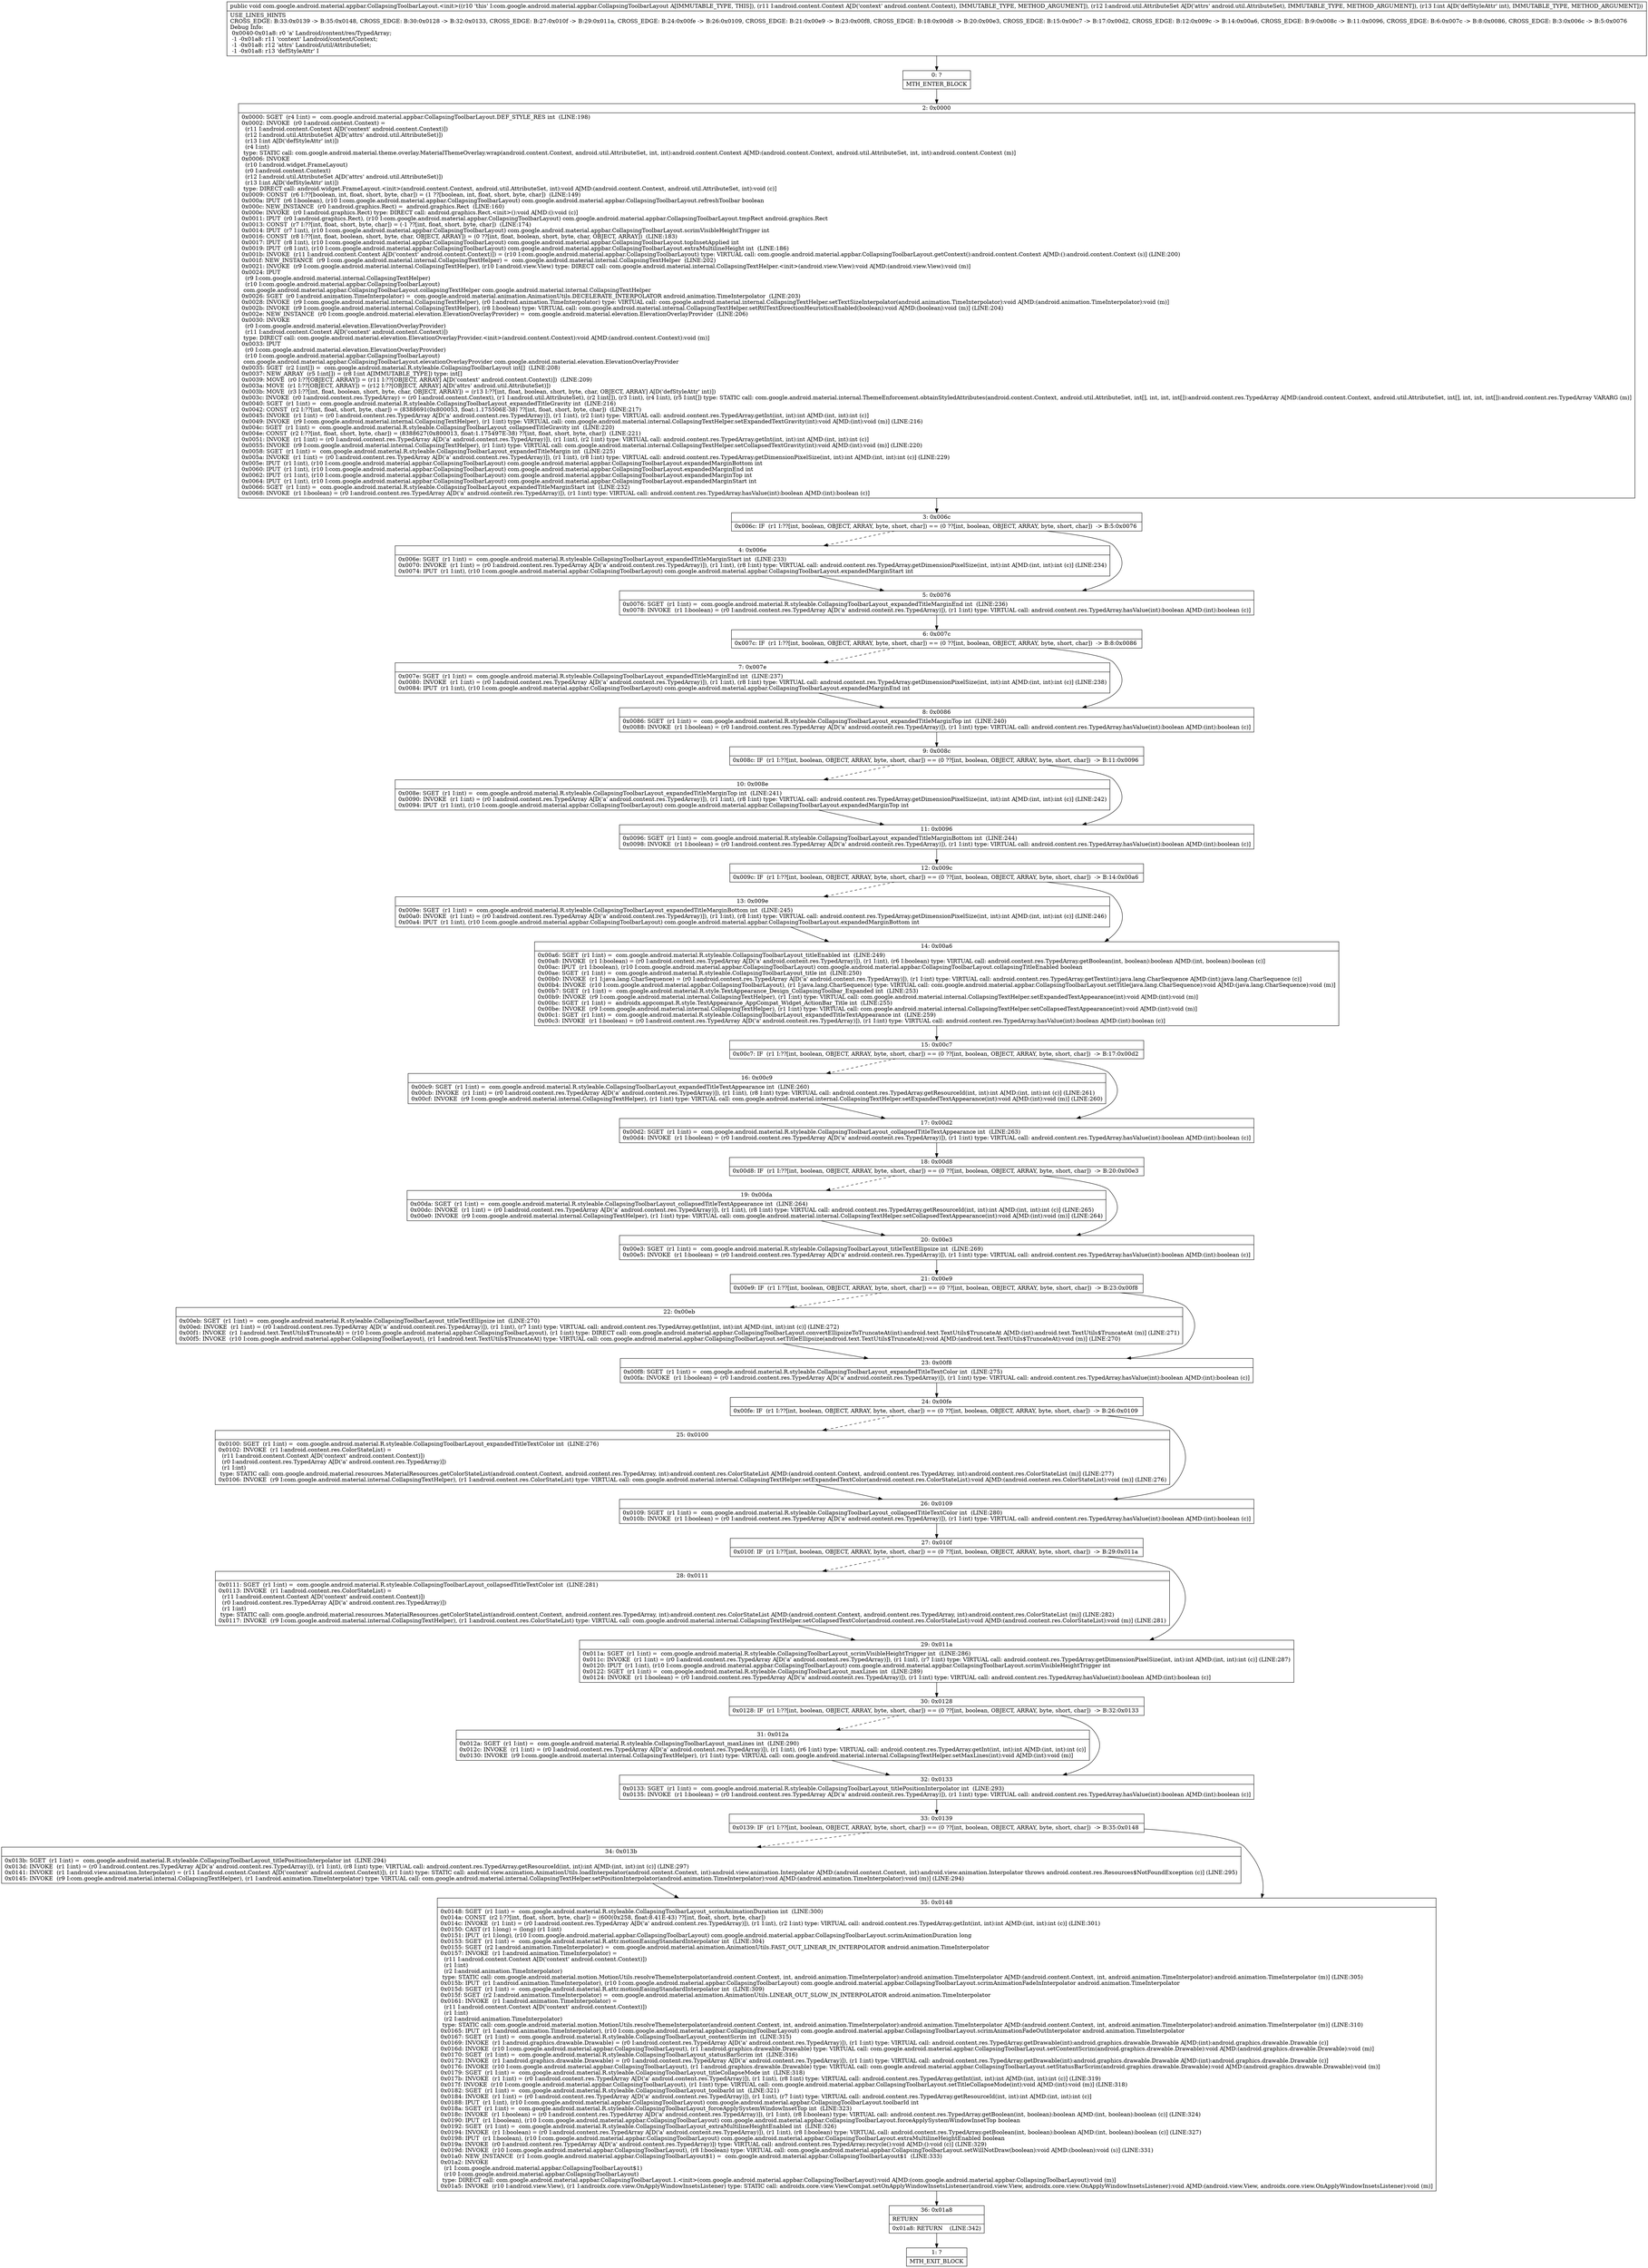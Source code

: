digraph "CFG forcom.google.android.material.appbar.CollapsingToolbarLayout.\<init\>(Landroid\/content\/Context;Landroid\/util\/AttributeSet;I)V" {
Node_0 [shape=record,label="{0\:\ ?|MTH_ENTER_BLOCK\l}"];
Node_2 [shape=record,label="{2\:\ 0x0000|0x0000: SGET  (r4 I:int) =  com.google.android.material.appbar.CollapsingToolbarLayout.DEF_STYLE_RES int  (LINE:198)\l0x0002: INVOKE  (r0 I:android.content.Context) = \l  (r11 I:android.content.Context A[D('context' android.content.Context)])\l  (r12 I:android.util.AttributeSet A[D('attrs' android.util.AttributeSet)])\l  (r13 I:int A[D('defStyleAttr' int)])\l  (r4 I:int)\l type: STATIC call: com.google.android.material.theme.overlay.MaterialThemeOverlay.wrap(android.content.Context, android.util.AttributeSet, int, int):android.content.Context A[MD:(android.content.Context, android.util.AttributeSet, int, int):android.content.Context (m)]\l0x0006: INVOKE  \l  (r10 I:android.widget.FrameLayout)\l  (r0 I:android.content.Context)\l  (r12 I:android.util.AttributeSet A[D('attrs' android.util.AttributeSet)])\l  (r13 I:int A[D('defStyleAttr' int)])\l type: DIRECT call: android.widget.FrameLayout.\<init\>(android.content.Context, android.util.AttributeSet, int):void A[MD:(android.content.Context, android.util.AttributeSet, int):void (c)]\l0x0009: CONST  (r6 I:??[boolean, int, float, short, byte, char]) = (1 ??[boolean, int, float, short, byte, char])  (LINE:149)\l0x000a: IPUT  (r6 I:boolean), (r10 I:com.google.android.material.appbar.CollapsingToolbarLayout) com.google.android.material.appbar.CollapsingToolbarLayout.refreshToolbar boolean \l0x000c: NEW_INSTANCE  (r0 I:android.graphics.Rect) =  android.graphics.Rect  (LINE:160)\l0x000e: INVOKE  (r0 I:android.graphics.Rect) type: DIRECT call: android.graphics.Rect.\<init\>():void A[MD:():void (c)]\l0x0011: IPUT  (r0 I:android.graphics.Rect), (r10 I:com.google.android.material.appbar.CollapsingToolbarLayout) com.google.android.material.appbar.CollapsingToolbarLayout.tmpRect android.graphics.Rect \l0x0013: CONST  (r7 I:??[int, float, short, byte, char]) = (\-1 ??[int, float, short, byte, char])  (LINE:174)\l0x0014: IPUT  (r7 I:int), (r10 I:com.google.android.material.appbar.CollapsingToolbarLayout) com.google.android.material.appbar.CollapsingToolbarLayout.scrimVisibleHeightTrigger int \l0x0016: CONST  (r8 I:??[int, float, boolean, short, byte, char, OBJECT, ARRAY]) = (0 ??[int, float, boolean, short, byte, char, OBJECT, ARRAY])  (LINE:183)\l0x0017: IPUT  (r8 I:int), (r10 I:com.google.android.material.appbar.CollapsingToolbarLayout) com.google.android.material.appbar.CollapsingToolbarLayout.topInsetApplied int \l0x0019: IPUT  (r8 I:int), (r10 I:com.google.android.material.appbar.CollapsingToolbarLayout) com.google.android.material.appbar.CollapsingToolbarLayout.extraMultilineHeight int  (LINE:186)\l0x001b: INVOKE  (r11 I:android.content.Context A[D('context' android.content.Context)]) = (r10 I:com.google.android.material.appbar.CollapsingToolbarLayout) type: VIRTUAL call: com.google.android.material.appbar.CollapsingToolbarLayout.getContext():android.content.Context A[MD:():android.content.Context (s)] (LINE:200)\l0x001f: NEW_INSTANCE  (r9 I:com.google.android.material.internal.CollapsingTextHelper) =  com.google.android.material.internal.CollapsingTextHelper  (LINE:202)\l0x0021: INVOKE  (r9 I:com.google.android.material.internal.CollapsingTextHelper), (r10 I:android.view.View) type: DIRECT call: com.google.android.material.internal.CollapsingTextHelper.\<init\>(android.view.View):void A[MD:(android.view.View):void (m)]\l0x0024: IPUT  \l  (r9 I:com.google.android.material.internal.CollapsingTextHelper)\l  (r10 I:com.google.android.material.appbar.CollapsingToolbarLayout)\l com.google.android.material.appbar.CollapsingToolbarLayout.collapsingTextHelper com.google.android.material.internal.CollapsingTextHelper \l0x0026: SGET  (r0 I:android.animation.TimeInterpolator) =  com.google.android.material.animation.AnimationUtils.DECELERATE_INTERPOLATOR android.animation.TimeInterpolator  (LINE:203)\l0x0028: INVOKE  (r9 I:com.google.android.material.internal.CollapsingTextHelper), (r0 I:android.animation.TimeInterpolator) type: VIRTUAL call: com.google.android.material.internal.CollapsingTextHelper.setTextSizeInterpolator(android.animation.TimeInterpolator):void A[MD:(android.animation.TimeInterpolator):void (m)]\l0x002b: INVOKE  (r9 I:com.google.android.material.internal.CollapsingTextHelper), (r8 I:boolean) type: VIRTUAL call: com.google.android.material.internal.CollapsingTextHelper.setRtlTextDirectionHeuristicsEnabled(boolean):void A[MD:(boolean):void (m)] (LINE:204)\l0x002e: NEW_INSTANCE  (r0 I:com.google.android.material.elevation.ElevationOverlayProvider) =  com.google.android.material.elevation.ElevationOverlayProvider  (LINE:206)\l0x0030: INVOKE  \l  (r0 I:com.google.android.material.elevation.ElevationOverlayProvider)\l  (r11 I:android.content.Context A[D('context' android.content.Context)])\l type: DIRECT call: com.google.android.material.elevation.ElevationOverlayProvider.\<init\>(android.content.Context):void A[MD:(android.content.Context):void (m)]\l0x0033: IPUT  \l  (r0 I:com.google.android.material.elevation.ElevationOverlayProvider)\l  (r10 I:com.google.android.material.appbar.CollapsingToolbarLayout)\l com.google.android.material.appbar.CollapsingToolbarLayout.elevationOverlayProvider com.google.android.material.elevation.ElevationOverlayProvider \l0x0035: SGET  (r2 I:int[]) =  com.google.android.material.R.styleable.CollapsingToolbarLayout int[]  (LINE:208)\l0x0037: NEW_ARRAY  (r5 I:int[]) = (r8 I:int A[IMMUTABLE_TYPE]) type: int[] \l0x0039: MOVE  (r0 I:??[OBJECT, ARRAY]) = (r11 I:??[OBJECT, ARRAY] A[D('context' android.content.Context)])  (LINE:209)\l0x003a: MOVE  (r1 I:??[OBJECT, ARRAY]) = (r12 I:??[OBJECT, ARRAY] A[D('attrs' android.util.AttributeSet)]) \l0x003b: MOVE  (r3 I:??[int, float, boolean, short, byte, char, OBJECT, ARRAY]) = (r13 I:??[int, float, boolean, short, byte, char, OBJECT, ARRAY] A[D('defStyleAttr' int)]) \l0x003c: INVOKE  (r0 I:android.content.res.TypedArray) = (r0 I:android.content.Context), (r1 I:android.util.AttributeSet), (r2 I:int[]), (r3 I:int), (r4 I:int), (r5 I:int[]) type: STATIC call: com.google.android.material.internal.ThemeEnforcement.obtainStyledAttributes(android.content.Context, android.util.AttributeSet, int[], int, int, int[]):android.content.res.TypedArray A[MD:(android.content.Context, android.util.AttributeSet, int[], int, int, int[]):android.content.res.TypedArray VARARG (m)]\l0x0040: SGET  (r1 I:int) =  com.google.android.material.R.styleable.CollapsingToolbarLayout_expandedTitleGravity int  (LINE:216)\l0x0042: CONST  (r2 I:??[int, float, short, byte, char]) = (8388691(0x800053, float:1.175506E\-38) ??[int, float, short, byte, char])  (LINE:217)\l0x0045: INVOKE  (r1 I:int) = (r0 I:android.content.res.TypedArray A[D('a' android.content.res.TypedArray)]), (r1 I:int), (r2 I:int) type: VIRTUAL call: android.content.res.TypedArray.getInt(int, int):int A[MD:(int, int):int (c)]\l0x0049: INVOKE  (r9 I:com.google.android.material.internal.CollapsingTextHelper), (r1 I:int) type: VIRTUAL call: com.google.android.material.internal.CollapsingTextHelper.setExpandedTextGravity(int):void A[MD:(int):void (m)] (LINE:216)\l0x004c: SGET  (r1 I:int) =  com.google.android.material.R.styleable.CollapsingToolbarLayout_collapsedTitleGravity int  (LINE:220)\l0x004e: CONST  (r2 I:??[int, float, short, byte, char]) = (8388627(0x800013, float:1.175497E\-38) ??[int, float, short, byte, char])  (LINE:221)\l0x0051: INVOKE  (r1 I:int) = (r0 I:android.content.res.TypedArray A[D('a' android.content.res.TypedArray)]), (r1 I:int), (r2 I:int) type: VIRTUAL call: android.content.res.TypedArray.getInt(int, int):int A[MD:(int, int):int (c)]\l0x0055: INVOKE  (r9 I:com.google.android.material.internal.CollapsingTextHelper), (r1 I:int) type: VIRTUAL call: com.google.android.material.internal.CollapsingTextHelper.setCollapsedTextGravity(int):void A[MD:(int):void (m)] (LINE:220)\l0x0058: SGET  (r1 I:int) =  com.google.android.material.R.styleable.CollapsingToolbarLayout_expandedTitleMargin int  (LINE:225)\l0x005a: INVOKE  (r1 I:int) = (r0 I:android.content.res.TypedArray A[D('a' android.content.res.TypedArray)]), (r1 I:int), (r8 I:int) type: VIRTUAL call: android.content.res.TypedArray.getDimensionPixelSize(int, int):int A[MD:(int, int):int (c)] (LINE:229)\l0x005e: IPUT  (r1 I:int), (r10 I:com.google.android.material.appbar.CollapsingToolbarLayout) com.google.android.material.appbar.CollapsingToolbarLayout.expandedMarginBottom int \l0x0060: IPUT  (r1 I:int), (r10 I:com.google.android.material.appbar.CollapsingToolbarLayout) com.google.android.material.appbar.CollapsingToolbarLayout.expandedMarginEnd int \l0x0062: IPUT  (r1 I:int), (r10 I:com.google.android.material.appbar.CollapsingToolbarLayout) com.google.android.material.appbar.CollapsingToolbarLayout.expandedMarginTop int \l0x0064: IPUT  (r1 I:int), (r10 I:com.google.android.material.appbar.CollapsingToolbarLayout) com.google.android.material.appbar.CollapsingToolbarLayout.expandedMarginStart int \l0x0066: SGET  (r1 I:int) =  com.google.android.material.R.styleable.CollapsingToolbarLayout_expandedTitleMarginStart int  (LINE:232)\l0x0068: INVOKE  (r1 I:boolean) = (r0 I:android.content.res.TypedArray A[D('a' android.content.res.TypedArray)]), (r1 I:int) type: VIRTUAL call: android.content.res.TypedArray.hasValue(int):boolean A[MD:(int):boolean (c)]\l}"];
Node_3 [shape=record,label="{3\:\ 0x006c|0x006c: IF  (r1 I:??[int, boolean, OBJECT, ARRAY, byte, short, char]) == (0 ??[int, boolean, OBJECT, ARRAY, byte, short, char])  \-\> B:5:0x0076 \l}"];
Node_4 [shape=record,label="{4\:\ 0x006e|0x006e: SGET  (r1 I:int) =  com.google.android.material.R.styleable.CollapsingToolbarLayout_expandedTitleMarginStart int  (LINE:233)\l0x0070: INVOKE  (r1 I:int) = (r0 I:android.content.res.TypedArray A[D('a' android.content.res.TypedArray)]), (r1 I:int), (r8 I:int) type: VIRTUAL call: android.content.res.TypedArray.getDimensionPixelSize(int, int):int A[MD:(int, int):int (c)] (LINE:234)\l0x0074: IPUT  (r1 I:int), (r10 I:com.google.android.material.appbar.CollapsingToolbarLayout) com.google.android.material.appbar.CollapsingToolbarLayout.expandedMarginStart int \l}"];
Node_5 [shape=record,label="{5\:\ 0x0076|0x0076: SGET  (r1 I:int) =  com.google.android.material.R.styleable.CollapsingToolbarLayout_expandedTitleMarginEnd int  (LINE:236)\l0x0078: INVOKE  (r1 I:boolean) = (r0 I:android.content.res.TypedArray A[D('a' android.content.res.TypedArray)]), (r1 I:int) type: VIRTUAL call: android.content.res.TypedArray.hasValue(int):boolean A[MD:(int):boolean (c)]\l}"];
Node_6 [shape=record,label="{6\:\ 0x007c|0x007c: IF  (r1 I:??[int, boolean, OBJECT, ARRAY, byte, short, char]) == (0 ??[int, boolean, OBJECT, ARRAY, byte, short, char])  \-\> B:8:0x0086 \l}"];
Node_7 [shape=record,label="{7\:\ 0x007e|0x007e: SGET  (r1 I:int) =  com.google.android.material.R.styleable.CollapsingToolbarLayout_expandedTitleMarginEnd int  (LINE:237)\l0x0080: INVOKE  (r1 I:int) = (r0 I:android.content.res.TypedArray A[D('a' android.content.res.TypedArray)]), (r1 I:int), (r8 I:int) type: VIRTUAL call: android.content.res.TypedArray.getDimensionPixelSize(int, int):int A[MD:(int, int):int (c)] (LINE:238)\l0x0084: IPUT  (r1 I:int), (r10 I:com.google.android.material.appbar.CollapsingToolbarLayout) com.google.android.material.appbar.CollapsingToolbarLayout.expandedMarginEnd int \l}"];
Node_8 [shape=record,label="{8\:\ 0x0086|0x0086: SGET  (r1 I:int) =  com.google.android.material.R.styleable.CollapsingToolbarLayout_expandedTitleMarginTop int  (LINE:240)\l0x0088: INVOKE  (r1 I:boolean) = (r0 I:android.content.res.TypedArray A[D('a' android.content.res.TypedArray)]), (r1 I:int) type: VIRTUAL call: android.content.res.TypedArray.hasValue(int):boolean A[MD:(int):boolean (c)]\l}"];
Node_9 [shape=record,label="{9\:\ 0x008c|0x008c: IF  (r1 I:??[int, boolean, OBJECT, ARRAY, byte, short, char]) == (0 ??[int, boolean, OBJECT, ARRAY, byte, short, char])  \-\> B:11:0x0096 \l}"];
Node_10 [shape=record,label="{10\:\ 0x008e|0x008e: SGET  (r1 I:int) =  com.google.android.material.R.styleable.CollapsingToolbarLayout_expandedTitleMarginTop int  (LINE:241)\l0x0090: INVOKE  (r1 I:int) = (r0 I:android.content.res.TypedArray A[D('a' android.content.res.TypedArray)]), (r1 I:int), (r8 I:int) type: VIRTUAL call: android.content.res.TypedArray.getDimensionPixelSize(int, int):int A[MD:(int, int):int (c)] (LINE:242)\l0x0094: IPUT  (r1 I:int), (r10 I:com.google.android.material.appbar.CollapsingToolbarLayout) com.google.android.material.appbar.CollapsingToolbarLayout.expandedMarginTop int \l}"];
Node_11 [shape=record,label="{11\:\ 0x0096|0x0096: SGET  (r1 I:int) =  com.google.android.material.R.styleable.CollapsingToolbarLayout_expandedTitleMarginBottom int  (LINE:244)\l0x0098: INVOKE  (r1 I:boolean) = (r0 I:android.content.res.TypedArray A[D('a' android.content.res.TypedArray)]), (r1 I:int) type: VIRTUAL call: android.content.res.TypedArray.hasValue(int):boolean A[MD:(int):boolean (c)]\l}"];
Node_12 [shape=record,label="{12\:\ 0x009c|0x009c: IF  (r1 I:??[int, boolean, OBJECT, ARRAY, byte, short, char]) == (0 ??[int, boolean, OBJECT, ARRAY, byte, short, char])  \-\> B:14:0x00a6 \l}"];
Node_13 [shape=record,label="{13\:\ 0x009e|0x009e: SGET  (r1 I:int) =  com.google.android.material.R.styleable.CollapsingToolbarLayout_expandedTitleMarginBottom int  (LINE:245)\l0x00a0: INVOKE  (r1 I:int) = (r0 I:android.content.res.TypedArray A[D('a' android.content.res.TypedArray)]), (r1 I:int), (r8 I:int) type: VIRTUAL call: android.content.res.TypedArray.getDimensionPixelSize(int, int):int A[MD:(int, int):int (c)] (LINE:246)\l0x00a4: IPUT  (r1 I:int), (r10 I:com.google.android.material.appbar.CollapsingToolbarLayout) com.google.android.material.appbar.CollapsingToolbarLayout.expandedMarginBottom int \l}"];
Node_14 [shape=record,label="{14\:\ 0x00a6|0x00a6: SGET  (r1 I:int) =  com.google.android.material.R.styleable.CollapsingToolbarLayout_titleEnabled int  (LINE:249)\l0x00a8: INVOKE  (r1 I:boolean) = (r0 I:android.content.res.TypedArray A[D('a' android.content.res.TypedArray)]), (r1 I:int), (r6 I:boolean) type: VIRTUAL call: android.content.res.TypedArray.getBoolean(int, boolean):boolean A[MD:(int, boolean):boolean (c)]\l0x00ac: IPUT  (r1 I:boolean), (r10 I:com.google.android.material.appbar.CollapsingToolbarLayout) com.google.android.material.appbar.CollapsingToolbarLayout.collapsingTitleEnabled boolean \l0x00ae: SGET  (r1 I:int) =  com.google.android.material.R.styleable.CollapsingToolbarLayout_title int  (LINE:250)\l0x00b0: INVOKE  (r1 I:java.lang.CharSequence) = (r0 I:android.content.res.TypedArray A[D('a' android.content.res.TypedArray)]), (r1 I:int) type: VIRTUAL call: android.content.res.TypedArray.getText(int):java.lang.CharSequence A[MD:(int):java.lang.CharSequence (c)]\l0x00b4: INVOKE  (r10 I:com.google.android.material.appbar.CollapsingToolbarLayout), (r1 I:java.lang.CharSequence) type: VIRTUAL call: com.google.android.material.appbar.CollapsingToolbarLayout.setTitle(java.lang.CharSequence):void A[MD:(java.lang.CharSequence):void (m)]\l0x00b7: SGET  (r1 I:int) =  com.google.android.material.R.style.TextAppearance_Design_CollapsingToolbar_Expanded int  (LINE:253)\l0x00b9: INVOKE  (r9 I:com.google.android.material.internal.CollapsingTextHelper), (r1 I:int) type: VIRTUAL call: com.google.android.material.internal.CollapsingTextHelper.setExpandedTextAppearance(int):void A[MD:(int):void (m)]\l0x00bc: SGET  (r1 I:int) =  androidx.appcompat.R.style.TextAppearance_AppCompat_Widget_ActionBar_Title int  (LINE:255)\l0x00be: INVOKE  (r9 I:com.google.android.material.internal.CollapsingTextHelper), (r1 I:int) type: VIRTUAL call: com.google.android.material.internal.CollapsingTextHelper.setCollapsedTextAppearance(int):void A[MD:(int):void (m)]\l0x00c1: SGET  (r1 I:int) =  com.google.android.material.R.styleable.CollapsingToolbarLayout_expandedTitleTextAppearance int  (LINE:259)\l0x00c3: INVOKE  (r1 I:boolean) = (r0 I:android.content.res.TypedArray A[D('a' android.content.res.TypedArray)]), (r1 I:int) type: VIRTUAL call: android.content.res.TypedArray.hasValue(int):boolean A[MD:(int):boolean (c)]\l}"];
Node_15 [shape=record,label="{15\:\ 0x00c7|0x00c7: IF  (r1 I:??[int, boolean, OBJECT, ARRAY, byte, short, char]) == (0 ??[int, boolean, OBJECT, ARRAY, byte, short, char])  \-\> B:17:0x00d2 \l}"];
Node_16 [shape=record,label="{16\:\ 0x00c9|0x00c9: SGET  (r1 I:int) =  com.google.android.material.R.styleable.CollapsingToolbarLayout_expandedTitleTextAppearance int  (LINE:260)\l0x00cb: INVOKE  (r1 I:int) = (r0 I:android.content.res.TypedArray A[D('a' android.content.res.TypedArray)]), (r1 I:int), (r8 I:int) type: VIRTUAL call: android.content.res.TypedArray.getResourceId(int, int):int A[MD:(int, int):int (c)] (LINE:261)\l0x00cf: INVOKE  (r9 I:com.google.android.material.internal.CollapsingTextHelper), (r1 I:int) type: VIRTUAL call: com.google.android.material.internal.CollapsingTextHelper.setExpandedTextAppearance(int):void A[MD:(int):void (m)] (LINE:260)\l}"];
Node_17 [shape=record,label="{17\:\ 0x00d2|0x00d2: SGET  (r1 I:int) =  com.google.android.material.R.styleable.CollapsingToolbarLayout_collapsedTitleTextAppearance int  (LINE:263)\l0x00d4: INVOKE  (r1 I:boolean) = (r0 I:android.content.res.TypedArray A[D('a' android.content.res.TypedArray)]), (r1 I:int) type: VIRTUAL call: android.content.res.TypedArray.hasValue(int):boolean A[MD:(int):boolean (c)]\l}"];
Node_18 [shape=record,label="{18\:\ 0x00d8|0x00d8: IF  (r1 I:??[int, boolean, OBJECT, ARRAY, byte, short, char]) == (0 ??[int, boolean, OBJECT, ARRAY, byte, short, char])  \-\> B:20:0x00e3 \l}"];
Node_19 [shape=record,label="{19\:\ 0x00da|0x00da: SGET  (r1 I:int) =  com.google.android.material.R.styleable.CollapsingToolbarLayout_collapsedTitleTextAppearance int  (LINE:264)\l0x00dc: INVOKE  (r1 I:int) = (r0 I:android.content.res.TypedArray A[D('a' android.content.res.TypedArray)]), (r1 I:int), (r8 I:int) type: VIRTUAL call: android.content.res.TypedArray.getResourceId(int, int):int A[MD:(int, int):int (c)] (LINE:265)\l0x00e0: INVOKE  (r9 I:com.google.android.material.internal.CollapsingTextHelper), (r1 I:int) type: VIRTUAL call: com.google.android.material.internal.CollapsingTextHelper.setCollapsedTextAppearance(int):void A[MD:(int):void (m)] (LINE:264)\l}"];
Node_20 [shape=record,label="{20\:\ 0x00e3|0x00e3: SGET  (r1 I:int) =  com.google.android.material.R.styleable.CollapsingToolbarLayout_titleTextEllipsize int  (LINE:269)\l0x00e5: INVOKE  (r1 I:boolean) = (r0 I:android.content.res.TypedArray A[D('a' android.content.res.TypedArray)]), (r1 I:int) type: VIRTUAL call: android.content.res.TypedArray.hasValue(int):boolean A[MD:(int):boolean (c)]\l}"];
Node_21 [shape=record,label="{21\:\ 0x00e9|0x00e9: IF  (r1 I:??[int, boolean, OBJECT, ARRAY, byte, short, char]) == (0 ??[int, boolean, OBJECT, ARRAY, byte, short, char])  \-\> B:23:0x00f8 \l}"];
Node_22 [shape=record,label="{22\:\ 0x00eb|0x00eb: SGET  (r1 I:int) =  com.google.android.material.R.styleable.CollapsingToolbarLayout_titleTextEllipsize int  (LINE:270)\l0x00ed: INVOKE  (r1 I:int) = (r0 I:android.content.res.TypedArray A[D('a' android.content.res.TypedArray)]), (r1 I:int), (r7 I:int) type: VIRTUAL call: android.content.res.TypedArray.getInt(int, int):int A[MD:(int, int):int (c)] (LINE:272)\l0x00f1: INVOKE  (r1 I:android.text.TextUtils$TruncateAt) = (r10 I:com.google.android.material.appbar.CollapsingToolbarLayout), (r1 I:int) type: DIRECT call: com.google.android.material.appbar.CollapsingToolbarLayout.convertEllipsizeToTruncateAt(int):android.text.TextUtils$TruncateAt A[MD:(int):android.text.TextUtils$TruncateAt (m)] (LINE:271)\l0x00f5: INVOKE  (r10 I:com.google.android.material.appbar.CollapsingToolbarLayout), (r1 I:android.text.TextUtils$TruncateAt) type: VIRTUAL call: com.google.android.material.appbar.CollapsingToolbarLayout.setTitleEllipsize(android.text.TextUtils$TruncateAt):void A[MD:(android.text.TextUtils$TruncateAt):void (m)] (LINE:270)\l}"];
Node_23 [shape=record,label="{23\:\ 0x00f8|0x00f8: SGET  (r1 I:int) =  com.google.android.material.R.styleable.CollapsingToolbarLayout_expandedTitleTextColor int  (LINE:275)\l0x00fa: INVOKE  (r1 I:boolean) = (r0 I:android.content.res.TypedArray A[D('a' android.content.res.TypedArray)]), (r1 I:int) type: VIRTUAL call: android.content.res.TypedArray.hasValue(int):boolean A[MD:(int):boolean (c)]\l}"];
Node_24 [shape=record,label="{24\:\ 0x00fe|0x00fe: IF  (r1 I:??[int, boolean, OBJECT, ARRAY, byte, short, char]) == (0 ??[int, boolean, OBJECT, ARRAY, byte, short, char])  \-\> B:26:0x0109 \l}"];
Node_25 [shape=record,label="{25\:\ 0x0100|0x0100: SGET  (r1 I:int) =  com.google.android.material.R.styleable.CollapsingToolbarLayout_expandedTitleTextColor int  (LINE:276)\l0x0102: INVOKE  (r1 I:android.content.res.ColorStateList) = \l  (r11 I:android.content.Context A[D('context' android.content.Context)])\l  (r0 I:android.content.res.TypedArray A[D('a' android.content.res.TypedArray)])\l  (r1 I:int)\l type: STATIC call: com.google.android.material.resources.MaterialResources.getColorStateList(android.content.Context, android.content.res.TypedArray, int):android.content.res.ColorStateList A[MD:(android.content.Context, android.content.res.TypedArray, int):android.content.res.ColorStateList (m)] (LINE:277)\l0x0106: INVOKE  (r9 I:com.google.android.material.internal.CollapsingTextHelper), (r1 I:android.content.res.ColorStateList) type: VIRTUAL call: com.google.android.material.internal.CollapsingTextHelper.setExpandedTextColor(android.content.res.ColorStateList):void A[MD:(android.content.res.ColorStateList):void (m)] (LINE:276)\l}"];
Node_26 [shape=record,label="{26\:\ 0x0109|0x0109: SGET  (r1 I:int) =  com.google.android.material.R.styleable.CollapsingToolbarLayout_collapsedTitleTextColor int  (LINE:280)\l0x010b: INVOKE  (r1 I:boolean) = (r0 I:android.content.res.TypedArray A[D('a' android.content.res.TypedArray)]), (r1 I:int) type: VIRTUAL call: android.content.res.TypedArray.hasValue(int):boolean A[MD:(int):boolean (c)]\l}"];
Node_27 [shape=record,label="{27\:\ 0x010f|0x010f: IF  (r1 I:??[int, boolean, OBJECT, ARRAY, byte, short, char]) == (0 ??[int, boolean, OBJECT, ARRAY, byte, short, char])  \-\> B:29:0x011a \l}"];
Node_28 [shape=record,label="{28\:\ 0x0111|0x0111: SGET  (r1 I:int) =  com.google.android.material.R.styleable.CollapsingToolbarLayout_collapsedTitleTextColor int  (LINE:281)\l0x0113: INVOKE  (r1 I:android.content.res.ColorStateList) = \l  (r11 I:android.content.Context A[D('context' android.content.Context)])\l  (r0 I:android.content.res.TypedArray A[D('a' android.content.res.TypedArray)])\l  (r1 I:int)\l type: STATIC call: com.google.android.material.resources.MaterialResources.getColorStateList(android.content.Context, android.content.res.TypedArray, int):android.content.res.ColorStateList A[MD:(android.content.Context, android.content.res.TypedArray, int):android.content.res.ColorStateList (m)] (LINE:282)\l0x0117: INVOKE  (r9 I:com.google.android.material.internal.CollapsingTextHelper), (r1 I:android.content.res.ColorStateList) type: VIRTUAL call: com.google.android.material.internal.CollapsingTextHelper.setCollapsedTextColor(android.content.res.ColorStateList):void A[MD:(android.content.res.ColorStateList):void (m)] (LINE:281)\l}"];
Node_29 [shape=record,label="{29\:\ 0x011a|0x011a: SGET  (r1 I:int) =  com.google.android.material.R.styleable.CollapsingToolbarLayout_scrimVisibleHeightTrigger int  (LINE:286)\l0x011c: INVOKE  (r1 I:int) = (r0 I:android.content.res.TypedArray A[D('a' android.content.res.TypedArray)]), (r1 I:int), (r7 I:int) type: VIRTUAL call: android.content.res.TypedArray.getDimensionPixelSize(int, int):int A[MD:(int, int):int (c)] (LINE:287)\l0x0120: IPUT  (r1 I:int), (r10 I:com.google.android.material.appbar.CollapsingToolbarLayout) com.google.android.material.appbar.CollapsingToolbarLayout.scrimVisibleHeightTrigger int \l0x0122: SGET  (r1 I:int) =  com.google.android.material.R.styleable.CollapsingToolbarLayout_maxLines int  (LINE:289)\l0x0124: INVOKE  (r1 I:boolean) = (r0 I:android.content.res.TypedArray A[D('a' android.content.res.TypedArray)]), (r1 I:int) type: VIRTUAL call: android.content.res.TypedArray.hasValue(int):boolean A[MD:(int):boolean (c)]\l}"];
Node_30 [shape=record,label="{30\:\ 0x0128|0x0128: IF  (r1 I:??[int, boolean, OBJECT, ARRAY, byte, short, char]) == (0 ??[int, boolean, OBJECT, ARRAY, byte, short, char])  \-\> B:32:0x0133 \l}"];
Node_31 [shape=record,label="{31\:\ 0x012a|0x012a: SGET  (r1 I:int) =  com.google.android.material.R.styleable.CollapsingToolbarLayout_maxLines int  (LINE:290)\l0x012c: INVOKE  (r1 I:int) = (r0 I:android.content.res.TypedArray A[D('a' android.content.res.TypedArray)]), (r1 I:int), (r6 I:int) type: VIRTUAL call: android.content.res.TypedArray.getInt(int, int):int A[MD:(int, int):int (c)]\l0x0130: INVOKE  (r9 I:com.google.android.material.internal.CollapsingTextHelper), (r1 I:int) type: VIRTUAL call: com.google.android.material.internal.CollapsingTextHelper.setMaxLines(int):void A[MD:(int):void (m)]\l}"];
Node_32 [shape=record,label="{32\:\ 0x0133|0x0133: SGET  (r1 I:int) =  com.google.android.material.R.styleable.CollapsingToolbarLayout_titlePositionInterpolator int  (LINE:293)\l0x0135: INVOKE  (r1 I:boolean) = (r0 I:android.content.res.TypedArray A[D('a' android.content.res.TypedArray)]), (r1 I:int) type: VIRTUAL call: android.content.res.TypedArray.hasValue(int):boolean A[MD:(int):boolean (c)]\l}"];
Node_33 [shape=record,label="{33\:\ 0x0139|0x0139: IF  (r1 I:??[int, boolean, OBJECT, ARRAY, byte, short, char]) == (0 ??[int, boolean, OBJECT, ARRAY, byte, short, char])  \-\> B:35:0x0148 \l}"];
Node_34 [shape=record,label="{34\:\ 0x013b|0x013b: SGET  (r1 I:int) =  com.google.android.material.R.styleable.CollapsingToolbarLayout_titlePositionInterpolator int  (LINE:294)\l0x013d: INVOKE  (r1 I:int) = (r0 I:android.content.res.TypedArray A[D('a' android.content.res.TypedArray)]), (r1 I:int), (r8 I:int) type: VIRTUAL call: android.content.res.TypedArray.getResourceId(int, int):int A[MD:(int, int):int (c)] (LINE:297)\l0x0141: INVOKE  (r1 I:android.view.animation.Interpolator) = (r11 I:android.content.Context A[D('context' android.content.Context)]), (r1 I:int) type: STATIC call: android.view.animation.AnimationUtils.loadInterpolator(android.content.Context, int):android.view.animation.Interpolator A[MD:(android.content.Context, int):android.view.animation.Interpolator throws android.content.res.Resources$NotFoundException (c)] (LINE:295)\l0x0145: INVOKE  (r9 I:com.google.android.material.internal.CollapsingTextHelper), (r1 I:android.animation.TimeInterpolator) type: VIRTUAL call: com.google.android.material.internal.CollapsingTextHelper.setPositionInterpolator(android.animation.TimeInterpolator):void A[MD:(android.animation.TimeInterpolator):void (m)] (LINE:294)\l}"];
Node_35 [shape=record,label="{35\:\ 0x0148|0x0148: SGET  (r1 I:int) =  com.google.android.material.R.styleable.CollapsingToolbarLayout_scrimAnimationDuration int  (LINE:300)\l0x014a: CONST  (r2 I:??[int, float, short, byte, char]) = (600(0x258, float:8.41E\-43) ??[int, float, short, byte, char]) \l0x014c: INVOKE  (r1 I:int) = (r0 I:android.content.res.TypedArray A[D('a' android.content.res.TypedArray)]), (r1 I:int), (r2 I:int) type: VIRTUAL call: android.content.res.TypedArray.getInt(int, int):int A[MD:(int, int):int (c)] (LINE:301)\l0x0150: CAST (r1 I:long) = (long) (r1 I:int) \l0x0151: IPUT  (r1 I:long), (r10 I:com.google.android.material.appbar.CollapsingToolbarLayout) com.google.android.material.appbar.CollapsingToolbarLayout.scrimAnimationDuration long \l0x0153: SGET  (r1 I:int) =  com.google.android.material.R.attr.motionEasingStandardInterpolator int  (LINE:304)\l0x0155: SGET  (r2 I:android.animation.TimeInterpolator) =  com.google.android.material.animation.AnimationUtils.FAST_OUT_LINEAR_IN_INTERPOLATOR android.animation.TimeInterpolator \l0x0157: INVOKE  (r1 I:android.animation.TimeInterpolator) = \l  (r11 I:android.content.Context A[D('context' android.content.Context)])\l  (r1 I:int)\l  (r2 I:android.animation.TimeInterpolator)\l type: STATIC call: com.google.android.material.motion.MotionUtils.resolveThemeInterpolator(android.content.Context, int, android.animation.TimeInterpolator):android.animation.TimeInterpolator A[MD:(android.content.Context, int, android.animation.TimeInterpolator):android.animation.TimeInterpolator (m)] (LINE:305)\l0x015b: IPUT  (r1 I:android.animation.TimeInterpolator), (r10 I:com.google.android.material.appbar.CollapsingToolbarLayout) com.google.android.material.appbar.CollapsingToolbarLayout.scrimAnimationFadeInInterpolator android.animation.TimeInterpolator \l0x015d: SGET  (r1 I:int) =  com.google.android.material.R.attr.motionEasingStandardInterpolator int  (LINE:309)\l0x015f: SGET  (r2 I:android.animation.TimeInterpolator) =  com.google.android.material.animation.AnimationUtils.LINEAR_OUT_SLOW_IN_INTERPOLATOR android.animation.TimeInterpolator \l0x0161: INVOKE  (r1 I:android.animation.TimeInterpolator) = \l  (r11 I:android.content.Context A[D('context' android.content.Context)])\l  (r1 I:int)\l  (r2 I:android.animation.TimeInterpolator)\l type: STATIC call: com.google.android.material.motion.MotionUtils.resolveThemeInterpolator(android.content.Context, int, android.animation.TimeInterpolator):android.animation.TimeInterpolator A[MD:(android.content.Context, int, android.animation.TimeInterpolator):android.animation.TimeInterpolator (m)] (LINE:310)\l0x0165: IPUT  (r1 I:android.animation.TimeInterpolator), (r10 I:com.google.android.material.appbar.CollapsingToolbarLayout) com.google.android.material.appbar.CollapsingToolbarLayout.scrimAnimationFadeOutInterpolator android.animation.TimeInterpolator \l0x0167: SGET  (r1 I:int) =  com.google.android.material.R.styleable.CollapsingToolbarLayout_contentScrim int  (LINE:315)\l0x0169: INVOKE  (r1 I:android.graphics.drawable.Drawable) = (r0 I:android.content.res.TypedArray A[D('a' android.content.res.TypedArray)]), (r1 I:int) type: VIRTUAL call: android.content.res.TypedArray.getDrawable(int):android.graphics.drawable.Drawable A[MD:(int):android.graphics.drawable.Drawable (c)]\l0x016d: INVOKE  (r10 I:com.google.android.material.appbar.CollapsingToolbarLayout), (r1 I:android.graphics.drawable.Drawable) type: VIRTUAL call: com.google.android.material.appbar.CollapsingToolbarLayout.setContentScrim(android.graphics.drawable.Drawable):void A[MD:(android.graphics.drawable.Drawable):void (m)]\l0x0170: SGET  (r1 I:int) =  com.google.android.material.R.styleable.CollapsingToolbarLayout_statusBarScrim int  (LINE:316)\l0x0172: INVOKE  (r1 I:android.graphics.drawable.Drawable) = (r0 I:android.content.res.TypedArray A[D('a' android.content.res.TypedArray)]), (r1 I:int) type: VIRTUAL call: android.content.res.TypedArray.getDrawable(int):android.graphics.drawable.Drawable A[MD:(int):android.graphics.drawable.Drawable (c)]\l0x0176: INVOKE  (r10 I:com.google.android.material.appbar.CollapsingToolbarLayout), (r1 I:android.graphics.drawable.Drawable) type: VIRTUAL call: com.google.android.material.appbar.CollapsingToolbarLayout.setStatusBarScrim(android.graphics.drawable.Drawable):void A[MD:(android.graphics.drawable.Drawable):void (m)]\l0x0179: SGET  (r1 I:int) =  com.google.android.material.R.styleable.CollapsingToolbarLayout_titleCollapseMode int  (LINE:318)\l0x017b: INVOKE  (r1 I:int) = (r0 I:android.content.res.TypedArray A[D('a' android.content.res.TypedArray)]), (r1 I:int), (r8 I:int) type: VIRTUAL call: android.content.res.TypedArray.getInt(int, int):int A[MD:(int, int):int (c)] (LINE:319)\l0x017f: INVOKE  (r10 I:com.google.android.material.appbar.CollapsingToolbarLayout), (r1 I:int) type: VIRTUAL call: com.google.android.material.appbar.CollapsingToolbarLayout.setTitleCollapseMode(int):void A[MD:(int):void (m)] (LINE:318)\l0x0182: SGET  (r1 I:int) =  com.google.android.material.R.styleable.CollapsingToolbarLayout_toolbarId int  (LINE:321)\l0x0184: INVOKE  (r1 I:int) = (r0 I:android.content.res.TypedArray A[D('a' android.content.res.TypedArray)]), (r1 I:int), (r7 I:int) type: VIRTUAL call: android.content.res.TypedArray.getResourceId(int, int):int A[MD:(int, int):int (c)]\l0x0188: IPUT  (r1 I:int), (r10 I:com.google.android.material.appbar.CollapsingToolbarLayout) com.google.android.material.appbar.CollapsingToolbarLayout.toolbarId int \l0x018a: SGET  (r1 I:int) =  com.google.android.material.R.styleable.CollapsingToolbarLayout_forceApplySystemWindowInsetTop int  (LINE:323)\l0x018c: INVOKE  (r1 I:boolean) = (r0 I:android.content.res.TypedArray A[D('a' android.content.res.TypedArray)]), (r1 I:int), (r8 I:boolean) type: VIRTUAL call: android.content.res.TypedArray.getBoolean(int, boolean):boolean A[MD:(int, boolean):boolean (c)] (LINE:324)\l0x0190: IPUT  (r1 I:boolean), (r10 I:com.google.android.material.appbar.CollapsingToolbarLayout) com.google.android.material.appbar.CollapsingToolbarLayout.forceApplySystemWindowInsetTop boolean \l0x0192: SGET  (r1 I:int) =  com.google.android.material.R.styleable.CollapsingToolbarLayout_extraMultilineHeightEnabled int  (LINE:326)\l0x0194: INVOKE  (r1 I:boolean) = (r0 I:android.content.res.TypedArray A[D('a' android.content.res.TypedArray)]), (r1 I:int), (r8 I:boolean) type: VIRTUAL call: android.content.res.TypedArray.getBoolean(int, boolean):boolean A[MD:(int, boolean):boolean (c)] (LINE:327)\l0x0198: IPUT  (r1 I:boolean), (r10 I:com.google.android.material.appbar.CollapsingToolbarLayout) com.google.android.material.appbar.CollapsingToolbarLayout.extraMultilineHeightEnabled boolean \l0x019a: INVOKE  (r0 I:android.content.res.TypedArray A[D('a' android.content.res.TypedArray)]) type: VIRTUAL call: android.content.res.TypedArray.recycle():void A[MD:():void (c)] (LINE:329)\l0x019d: INVOKE  (r10 I:com.google.android.material.appbar.CollapsingToolbarLayout), (r8 I:boolean) type: VIRTUAL call: com.google.android.material.appbar.CollapsingToolbarLayout.setWillNotDraw(boolean):void A[MD:(boolean):void (s)] (LINE:331)\l0x01a0: NEW_INSTANCE  (r1 I:com.google.android.material.appbar.CollapsingToolbarLayout$1) =  com.google.android.material.appbar.CollapsingToolbarLayout$1  (LINE:333)\l0x01a2: INVOKE  \l  (r1 I:com.google.android.material.appbar.CollapsingToolbarLayout$1)\l  (r10 I:com.google.android.material.appbar.CollapsingToolbarLayout)\l type: DIRECT call: com.google.android.material.appbar.CollapsingToolbarLayout.1.\<init\>(com.google.android.material.appbar.CollapsingToolbarLayout):void A[MD:(com.google.android.material.appbar.CollapsingToolbarLayout):void (m)]\l0x01a5: INVOKE  (r10 I:android.view.View), (r1 I:androidx.core.view.OnApplyWindowInsetsListener) type: STATIC call: androidx.core.view.ViewCompat.setOnApplyWindowInsetsListener(android.view.View, androidx.core.view.OnApplyWindowInsetsListener):void A[MD:(android.view.View, androidx.core.view.OnApplyWindowInsetsListener):void (m)]\l}"];
Node_36 [shape=record,label="{36\:\ 0x01a8|RETURN\l|0x01a8: RETURN    (LINE:342)\l}"];
Node_1 [shape=record,label="{1\:\ ?|MTH_EXIT_BLOCK\l}"];
MethodNode[shape=record,label="{public void com.google.android.material.appbar.CollapsingToolbarLayout.\<init\>((r10 'this' I:com.google.android.material.appbar.CollapsingToolbarLayout A[IMMUTABLE_TYPE, THIS]), (r11 I:android.content.Context A[D('context' android.content.Context), IMMUTABLE_TYPE, METHOD_ARGUMENT]), (r12 I:android.util.AttributeSet A[D('attrs' android.util.AttributeSet), IMMUTABLE_TYPE, METHOD_ARGUMENT]), (r13 I:int A[D('defStyleAttr' int), IMMUTABLE_TYPE, METHOD_ARGUMENT]))  | USE_LINES_HINTS\lCROSS_EDGE: B:33:0x0139 \-\> B:35:0x0148, CROSS_EDGE: B:30:0x0128 \-\> B:32:0x0133, CROSS_EDGE: B:27:0x010f \-\> B:29:0x011a, CROSS_EDGE: B:24:0x00fe \-\> B:26:0x0109, CROSS_EDGE: B:21:0x00e9 \-\> B:23:0x00f8, CROSS_EDGE: B:18:0x00d8 \-\> B:20:0x00e3, CROSS_EDGE: B:15:0x00c7 \-\> B:17:0x00d2, CROSS_EDGE: B:12:0x009c \-\> B:14:0x00a6, CROSS_EDGE: B:9:0x008c \-\> B:11:0x0096, CROSS_EDGE: B:6:0x007c \-\> B:8:0x0086, CROSS_EDGE: B:3:0x006c \-\> B:5:0x0076\lDebug Info:\l  0x0040\-0x01a8: r0 'a' Landroid\/content\/res\/TypedArray;\l  \-1 \-0x01a8: r11 'context' Landroid\/content\/Context;\l  \-1 \-0x01a8: r12 'attrs' Landroid\/util\/AttributeSet;\l  \-1 \-0x01a8: r13 'defStyleAttr' I\l}"];
MethodNode -> Node_0;Node_0 -> Node_2;
Node_2 -> Node_3;
Node_3 -> Node_4[style=dashed];
Node_3 -> Node_5;
Node_4 -> Node_5;
Node_5 -> Node_6;
Node_6 -> Node_7[style=dashed];
Node_6 -> Node_8;
Node_7 -> Node_8;
Node_8 -> Node_9;
Node_9 -> Node_10[style=dashed];
Node_9 -> Node_11;
Node_10 -> Node_11;
Node_11 -> Node_12;
Node_12 -> Node_13[style=dashed];
Node_12 -> Node_14;
Node_13 -> Node_14;
Node_14 -> Node_15;
Node_15 -> Node_16[style=dashed];
Node_15 -> Node_17;
Node_16 -> Node_17;
Node_17 -> Node_18;
Node_18 -> Node_19[style=dashed];
Node_18 -> Node_20;
Node_19 -> Node_20;
Node_20 -> Node_21;
Node_21 -> Node_22[style=dashed];
Node_21 -> Node_23;
Node_22 -> Node_23;
Node_23 -> Node_24;
Node_24 -> Node_25[style=dashed];
Node_24 -> Node_26;
Node_25 -> Node_26;
Node_26 -> Node_27;
Node_27 -> Node_28[style=dashed];
Node_27 -> Node_29;
Node_28 -> Node_29;
Node_29 -> Node_30;
Node_30 -> Node_31[style=dashed];
Node_30 -> Node_32;
Node_31 -> Node_32;
Node_32 -> Node_33;
Node_33 -> Node_34[style=dashed];
Node_33 -> Node_35;
Node_34 -> Node_35;
Node_35 -> Node_36;
Node_36 -> Node_1;
}

